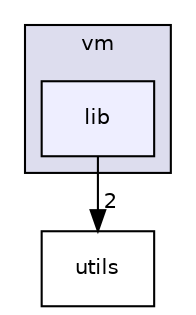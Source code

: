 digraph "src/vm/lib" {
  compound=true
  node [ fontsize="10", fontname="Helvetica"];
  edge [ labelfontsize="10", labelfontname="Helvetica"];
  subgraph clusterdir_f56a3a135a8a10a38ba6cf6e5eb74c45 {
    graph [ bgcolor="#ddddee", pencolor="black", label="vm" fontname="Helvetica", fontsize="10", URL="dir_f56a3a135a8a10a38ba6cf6e5eb74c45.html"]
  dir_e26e1b85aab5ff9956145541ff902bb7 [shape=box, label="lib", style="filled", fillcolor="#eeeeff", pencolor="black", URL="dir_e26e1b85aab5ff9956145541ff902bb7.html"];
  }
  dir_f2ae07c12bf8e0f8ea6b9d50bedc743d [shape=box label="utils" URL="dir_f2ae07c12bf8e0f8ea6b9d50bedc743d.html"];
  dir_e26e1b85aab5ff9956145541ff902bb7->dir_f2ae07c12bf8e0f8ea6b9d50bedc743d [headlabel="2", labeldistance=1.5 headhref="dir_000002_000004.html"];
}
